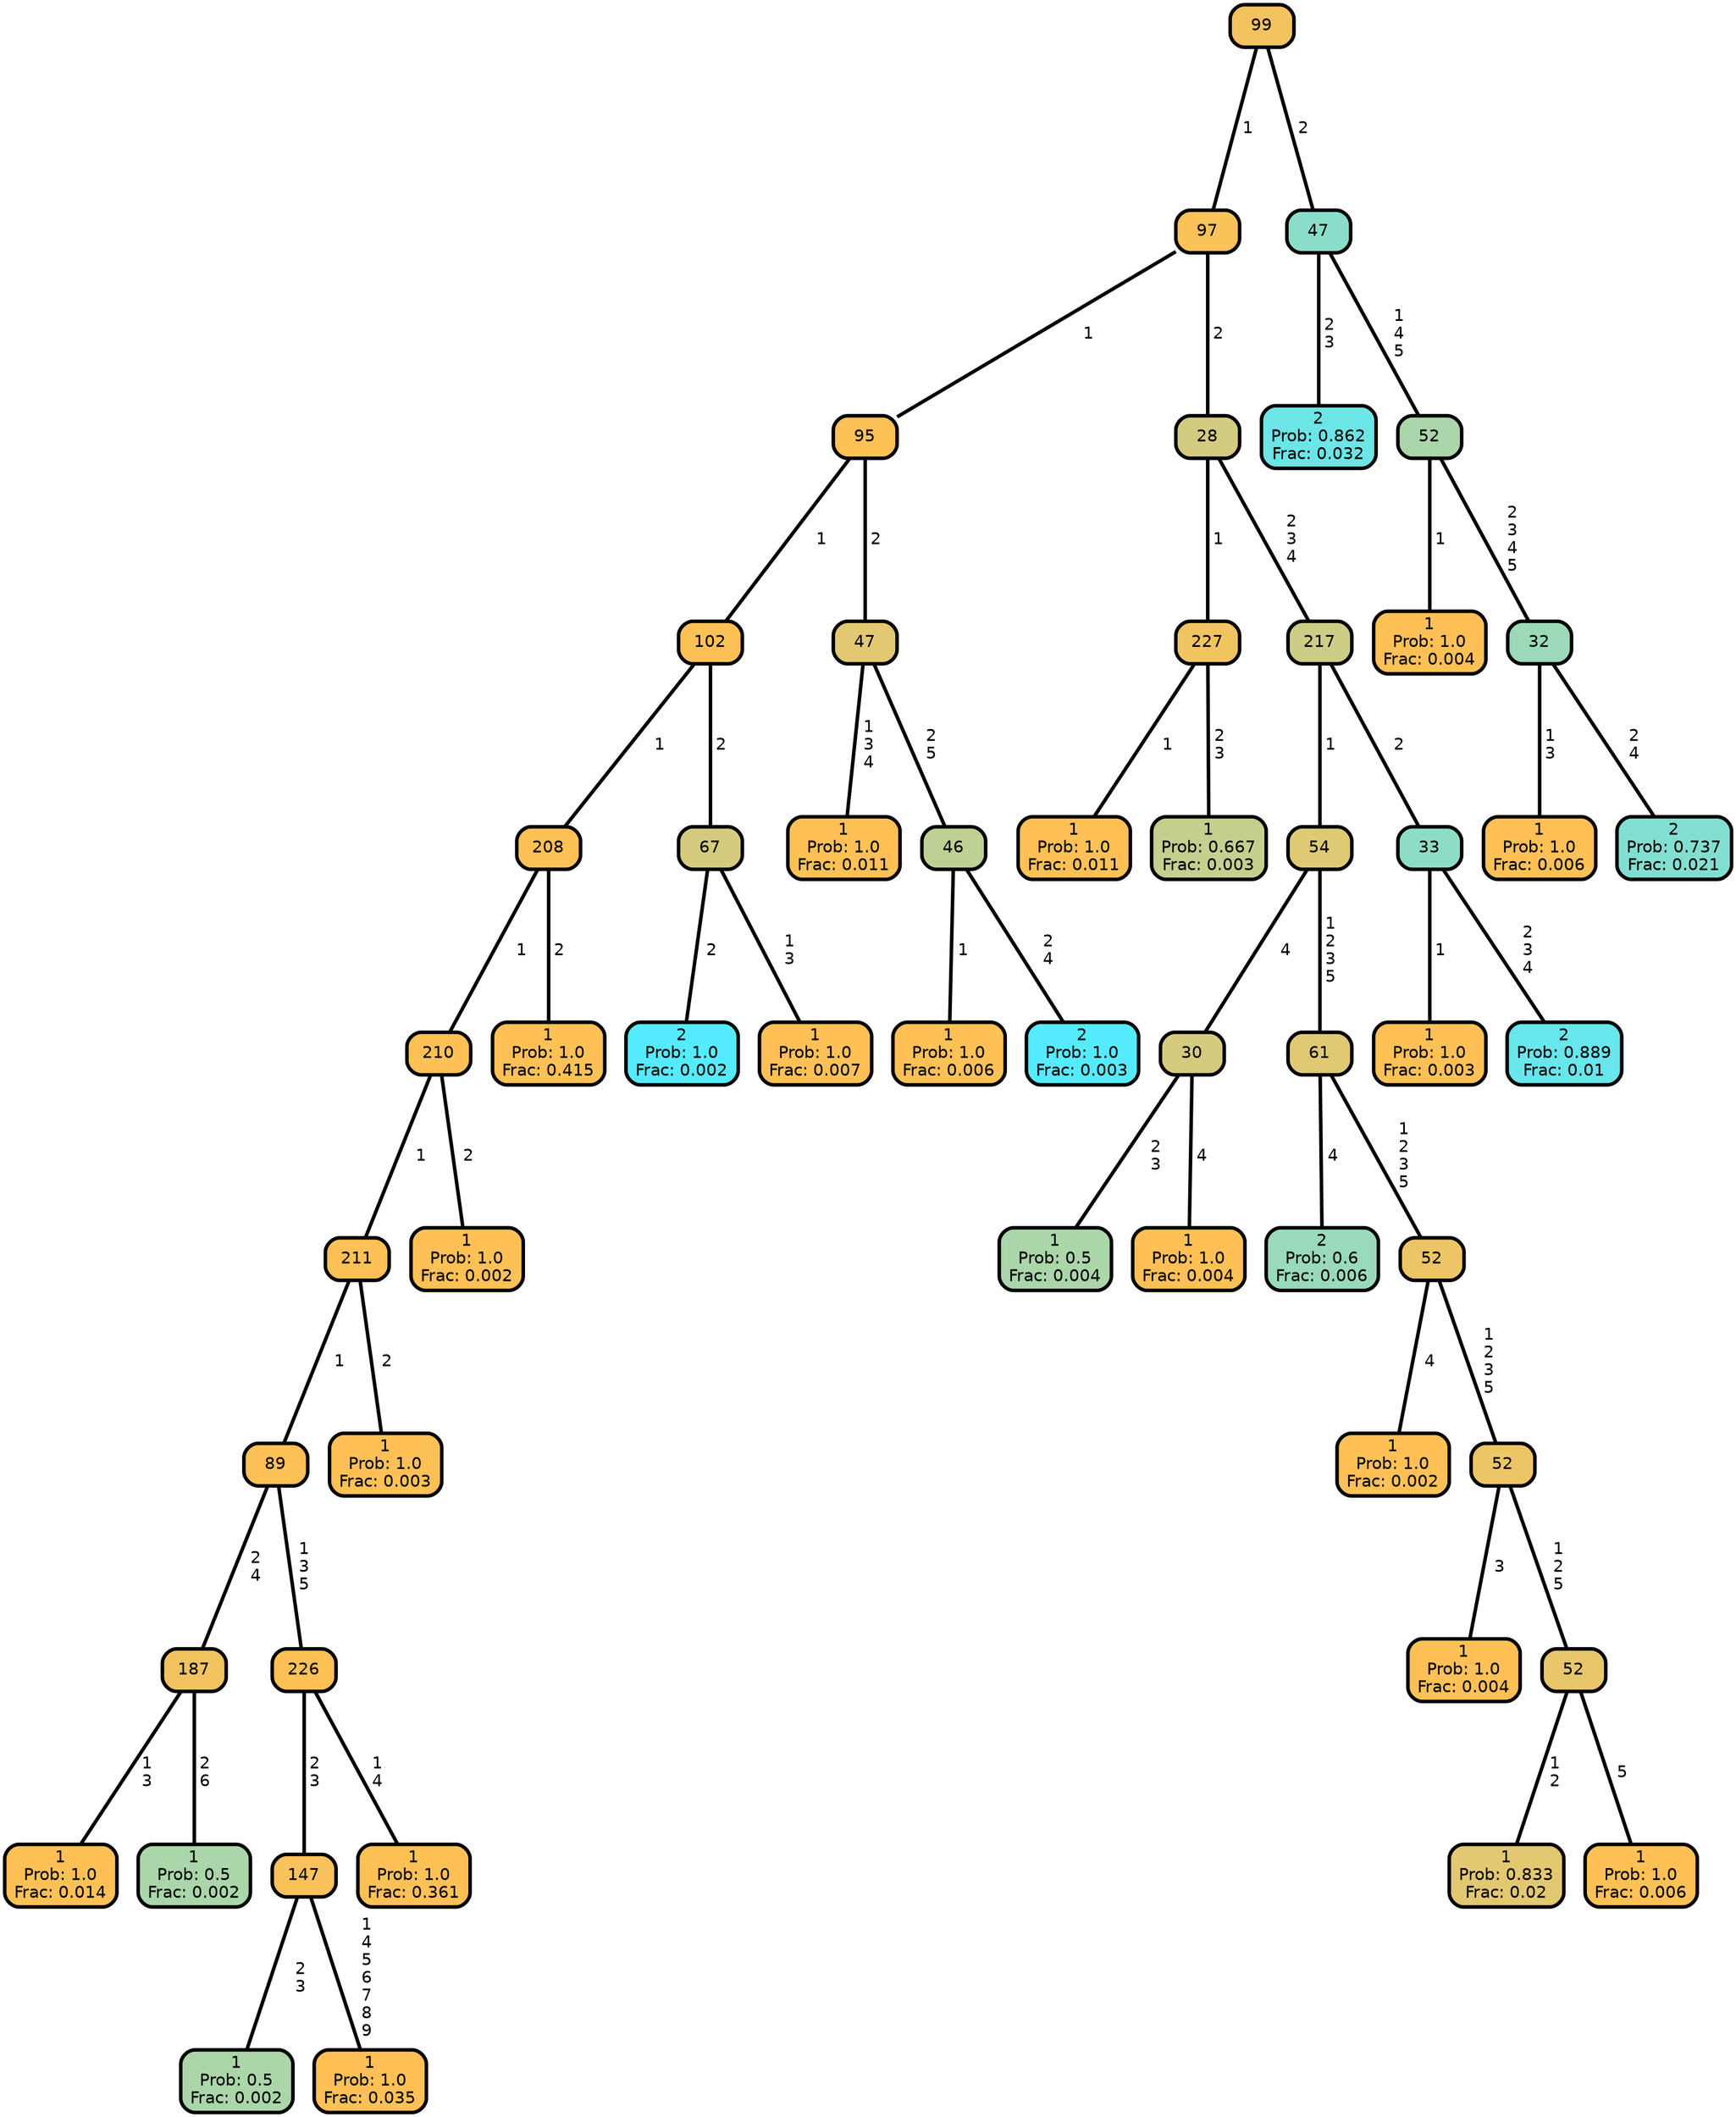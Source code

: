 graph Tree {
node [shape=box, style="filled, rounded",color="black",penwidth="3",fontcolor="black",                 fontname=helvetica] ;
graph [ranksep="0 equally", splines=straight,                 bgcolor=transparent, dpi=200] ;
edge [fontname=helvetica, color=black] ;
0 [label="1
Prob: 1.0
Frac: 0.014", fillcolor="#ffc155"] ;
1 [label="187", fillcolor="#f3c360"] ;
2 [label="1
Prob: 0.5
Frac: 0.002", fillcolor="#aad6aa"] ;
3 [label="89", fillcolor="#fec155"] ;
4 [label="1
Prob: 0.5
Frac: 0.002", fillcolor="#aad6aa"] ;
5 [label="147", fillcolor="#fac25a"] ;
6 [label="1
Prob: 1.0
Frac: 0.035", fillcolor="#ffc155"] ;
7 [label="226", fillcolor="#fec155"] ;
8 [label="1
Prob: 1.0
Frac: 0.361", fillcolor="#ffc155"] ;
9 [label="211", fillcolor="#fec155"] ;
10 [label="1
Prob: 1.0
Frac: 0.003", fillcolor="#ffc155"] ;
11 [label="210", fillcolor="#fec155"] ;
12 [label="1
Prob: 1.0
Frac: 0.002", fillcolor="#ffc155"] ;
13 [label="208", fillcolor="#fec155"] ;
14 [label="1
Prob: 1.0
Frac: 0.415", fillcolor="#ffc155"] ;
15 [label="102", fillcolor="#fec155"] ;
16 [label="2
Prob: 1.0
Frac: 0.002", fillcolor="#55ebff"] ;
17 [label="67", fillcolor="#d4cb7f"] ;
18 [label="1
Prob: 1.0
Frac: 0.007", fillcolor="#ffc155"] ;
19 [label="95", fillcolor="#fdc156"] ;
20 [label="1
Prob: 1.0
Frac: 0.011", fillcolor="#ffc155"] ;
21 [label="47", fillcolor="#e2c871"] ;
22 [label="1
Prob: 1.0
Frac: 0.006", fillcolor="#ffc155"] ;
23 [label="46", fillcolor="#bfd094"] ;
24 [label="2
Prob: 1.0
Frac: 0.003", fillcolor="#55ebff"] ;
25 [label="97", fillcolor="#fac259"] ;
26 [label="1
Prob: 1.0
Frac: 0.011", fillcolor="#ffc155"] ;
27 [label="227", fillcolor="#f1c462"] ;
28 [label="1
Prob: 0.667
Frac: 0.003", fillcolor="#c6cf8d"] ;
29 [label="28", fillcolor="#d3cb80"] ;
30 [label="1
Prob: 0.5
Frac: 0.004", fillcolor="#aad6aa"] ;
31 [label="30", fillcolor="#d4cb7f"] ;
32 [label="1
Prob: 1.0
Frac: 0.004", fillcolor="#ffc155"] ;
33 [label="54", fillcolor="#dec975"] ;
34 [label="2
Prob: 0.6
Frac: 0.006", fillcolor="#99dabb"] ;
35 [label="61", fillcolor="#e1c873"] ;
36 [label="1
Prob: 1.0
Frac: 0.002", fillcolor="#ffc155"] ;
37 [label="52", fillcolor="#edc566"] ;
38 [label="1
Prob: 1.0
Frac: 0.004", fillcolor="#ffc155"] ;
39 [label="52", fillcolor="#ecc567"] ;
40 [label="1
Prob: 0.833
Frac: 0.02", fillcolor="#e2c871"] ;
41 [label="52", fillcolor="#e8c66b"] ;
42 [label="1
Prob: 1.0
Frac: 0.006", fillcolor="#ffc155"] ;
43 [label="217", fillcolor="#cccd87"] ;
44 [label="1
Prob: 1.0
Frac: 0.003", fillcolor="#ffc155"] ;
45 [label="33", fillcolor="#8dddc6"] ;
46 [label="2
Prob: 0.889
Frac: 0.01", fillcolor="#67e6ec"] ;
47 [label="99", fillcolor="#f3c360"] ;
48 [label="2
Prob: 0.862
Frac: 0.032", fillcolor="#6ce5e7"] ;
49 [label="47", fillcolor="#8addc9"] ;
50 [label="1
Prob: 1.0
Frac: 0.004", fillcolor="#ffc155"] ;
51 [label="52", fillcolor="#aad6aa"] ;
52 [label="1
Prob: 1.0
Frac: 0.006", fillcolor="#ffc155"] ;
53 [label="32", fillcolor="#9bd9b8"] ;
54 [label="2
Prob: 0.737
Frac: 0.021", fillcolor="#81dfd2"] ;
1 -- 0 [label=" 1\n 3",penwidth=3] ;
1 -- 2 [label=" 2\n 6",penwidth=3] ;
3 -- 1 [label=" 2\n 4",penwidth=3] ;
3 -- 7 [label=" 1\n 3\n 5",penwidth=3] ;
5 -- 4 [label=" 2\n 3",penwidth=3] ;
5 -- 6 [label=" 1\n 4\n 5\n 6\n 7\n 8\n 9",penwidth=3] ;
7 -- 5 [label=" 2\n 3",penwidth=3] ;
7 -- 8 [label=" 1\n 4",penwidth=3] ;
9 -- 3 [label=" 1",penwidth=3] ;
9 -- 10 [label=" 2",penwidth=3] ;
11 -- 9 [label=" 1",penwidth=3] ;
11 -- 12 [label=" 2",penwidth=3] ;
13 -- 11 [label=" 1",penwidth=3] ;
13 -- 14 [label=" 2",penwidth=3] ;
15 -- 13 [label=" 1",penwidth=3] ;
15 -- 17 [label=" 2",penwidth=3] ;
17 -- 16 [label=" 2",penwidth=3] ;
17 -- 18 [label=" 1\n 3",penwidth=3] ;
19 -- 15 [label=" 1",penwidth=3] ;
19 -- 21 [label=" 2",penwidth=3] ;
21 -- 20 [label=" 1\n 3\n 4",penwidth=3] ;
21 -- 23 [label=" 2\n 5",penwidth=3] ;
23 -- 22 [label=" 1",penwidth=3] ;
23 -- 24 [label=" 2\n 4",penwidth=3] ;
25 -- 19 [label=" 1",penwidth=3] ;
25 -- 29 [label=" 2",penwidth=3] ;
27 -- 26 [label=" 1",penwidth=3] ;
27 -- 28 [label=" 2\n 3",penwidth=3] ;
29 -- 27 [label=" 1",penwidth=3] ;
29 -- 43 [label=" 2\n 3\n 4",penwidth=3] ;
31 -- 30 [label=" 2\n 3",penwidth=3] ;
31 -- 32 [label=" 4",penwidth=3] ;
33 -- 31 [label=" 4",penwidth=3] ;
33 -- 35 [label=" 1\n 2\n 3\n 5",penwidth=3] ;
35 -- 34 [label=" 4",penwidth=3] ;
35 -- 37 [label=" 1\n 2\n 3\n 5",penwidth=3] ;
37 -- 36 [label=" 4",penwidth=3] ;
37 -- 39 [label=" 1\n 2\n 3\n 5",penwidth=3] ;
39 -- 38 [label=" 3",penwidth=3] ;
39 -- 41 [label=" 1\n 2\n 5",penwidth=3] ;
41 -- 40 [label=" 1\n 2",penwidth=3] ;
41 -- 42 [label=" 5",penwidth=3] ;
43 -- 33 [label=" 1",penwidth=3] ;
43 -- 45 [label=" 2",penwidth=3] ;
45 -- 44 [label=" 1",penwidth=3] ;
45 -- 46 [label=" 2\n 3\n 4",penwidth=3] ;
47 -- 25 [label=" 1",penwidth=3] ;
47 -- 49 [label=" 2",penwidth=3] ;
49 -- 48 [label=" 2\n 3",penwidth=3] ;
49 -- 51 [label=" 1\n 4\n 5",penwidth=3] ;
51 -- 50 [label=" 1",penwidth=3] ;
51 -- 53 [label=" 2\n 3\n 4\n 5",penwidth=3] ;
53 -- 52 [label=" 1\n 3",penwidth=3] ;
53 -- 54 [label=" 2\n 4",penwidth=3] ;
{rank = same;}}